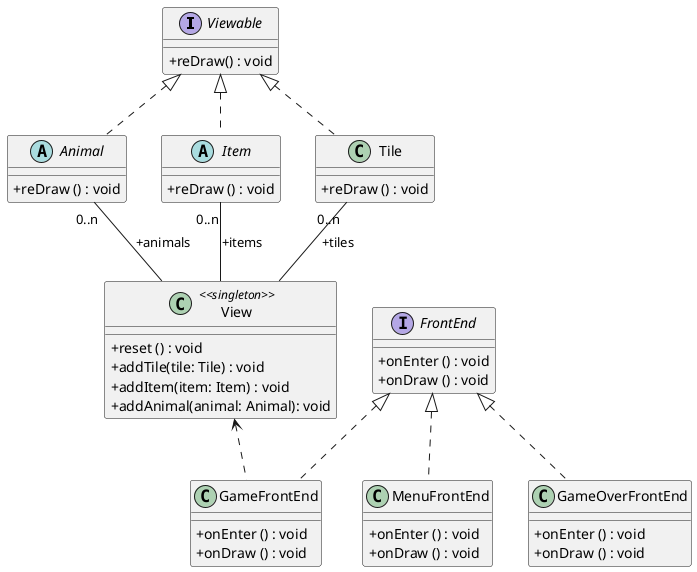 @startuml


skinparam classAttributeIconSize 0
skinparam guillemet false

' ==========
' Interfaces
' ==========

interface Viewable {
	+reDraw() : void
}

interface FrontEnd {
	+onEnter () : void
	+onDraw () : void
}

' =======
' Classes
' =======

abstract class Animal {
	+reDraw () : void
}

abstract class Item {
	+reDraw () : void
}

class Tile {
	+reDraw () : void
}

class View <<singleton>> {
	+reset () : void
	+addTile(tile: Tile) : void
	+addItem(item: Item) : void
	+addAnimal(animal: Animal): void
}

class MenuFrontEnd {
	+onEnter () : void
	+onDraw () : void
}

class GameOverFrontEnd {
	+onEnter () : void
	+onDraw () : void
}

' onEnter () meghívja a View reset függvényét
class GameFrontEnd {
	+onEnter () : void
	+onDraw () : void
}

' ===========
' Inheritance
' ===========

Viewable <|.. Animal
Viewable <|.. Item
Viewable <|.. Tile

FrontEnd <|.. MenuFrontEnd
FrontEnd <|.. GameOverFrontEnd
FrontEnd <|.. GameFrontEnd

' ============
' Compositions
' ============

Animal "0..n" -- View : +animals
Tile "0..n" -- View : +tiles
Item "0..n" -- View : +items

View <.. GameFrontEnd

@enduml